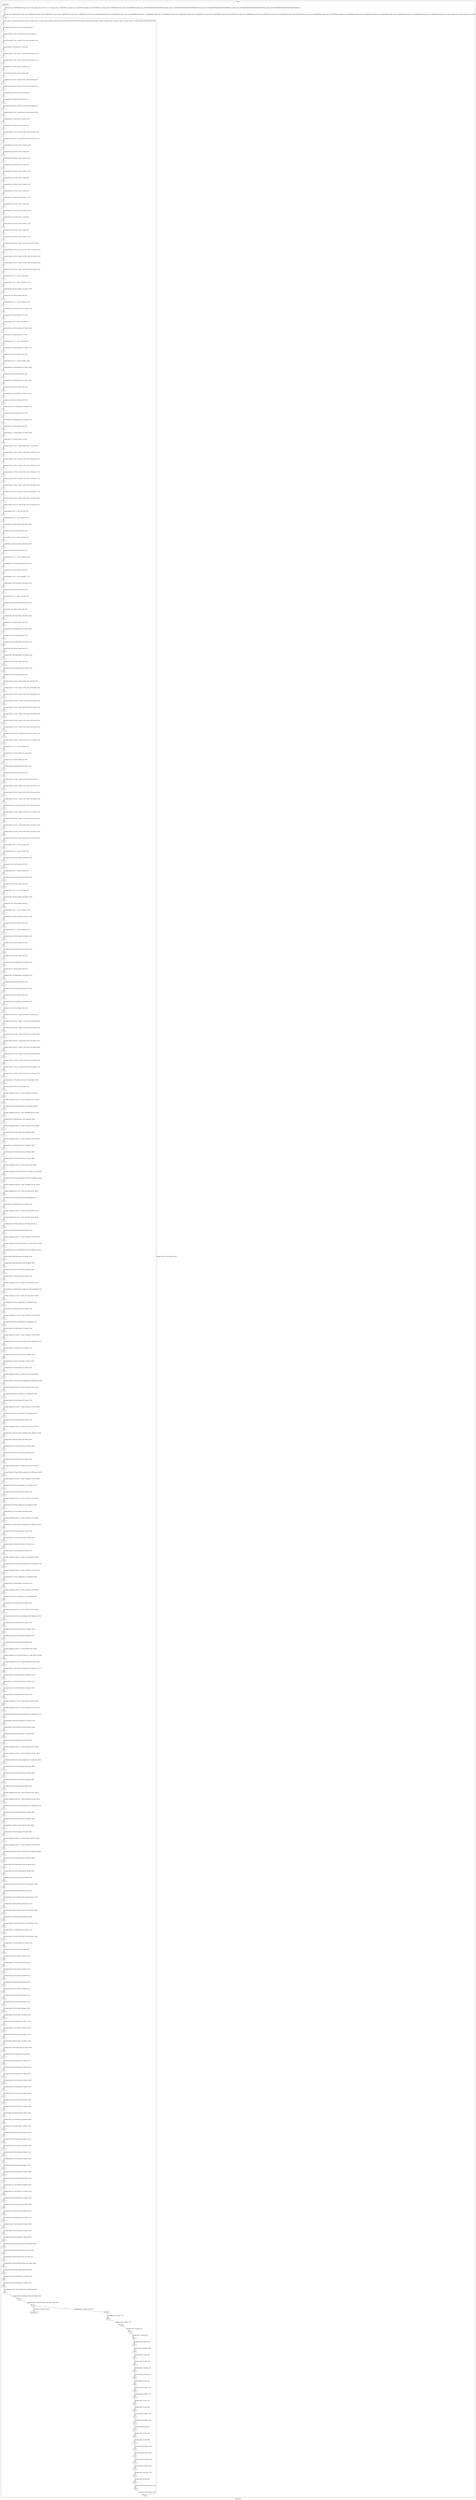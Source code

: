 digraph G {
label="Btor2XCFA";
subgraph cluster_0 {
label="main";
main_init[];
l1[];
l3[];
l4[];
l5[];
l6[];
l7[];
l8[];
l9[];
l10[];
l11[];
l12[];
l13[];
l14[];
l15[];
l16[];
l17[];
l18[];
l19[];
l20[];
l21[];
l22[];
l23[];
l24[];
l25[];
l26[];
l27[];
l28[];
l29[];
l30[];
l31[];
l32[];
l33[];
l34[];
l35[];
l36[];
l37[];
l38[];
l39[];
l40[];
l41[];
l42[];
l43[];
l44[];
l45[];
l46[];
l47[];
l48[];
l49[];
l50[];
l51[];
l52[];
l53[];
l54[];
l55[];
l56[];
l57[];
l58[];
l59[];
l60[];
l61[];
l62[];
l63[];
l64[];
l65[];
l66[];
l67[];
l68[];
l69[];
l70[];
l71[];
l72[];
l73[];
l74[];
l75[];
l76[];
l77[];
l78[];
l79[];
l80[];
l81[];
l82[];
l83[];
l84[];
l85[];
l86[];
l87[];
l88[];
l89[];
l90[];
l91[];
l92[];
l93[];
l94[];
l95[];
l96[];
l97[];
l98[];
l99[];
l100[];
l101[];
l102[];
l103[];
l104[];
l105[];
l106[];
l107[];
l108[];
l109[];
l110[];
l111[];
l112[];
l113[];
l114[];
l115[];
l116[];
l117[];
l118[];
l119[];
l120[];
l121[];
l122[];
l123[];
l124[];
l125[];
l126[];
l127[];
l128[];
l129[];
l130[];
l131[];
l132[];
l133[];
l134[];
l135[];
l136[];
l137[];
l138[];
l139[];
l140[];
l141[];
l142[];
l143[];
l144[];
l145[];
l146[];
l147[];
l148[];
l149[];
l150[];
l151[];
l152[];
l153[];
l154[];
l155[];
l156[];
l157[];
l158[];
l159[];
l160[];
l161[];
l162[];
l163[];
l164[];
l165[];
l166[];
l167[];
l168[];
l169[];
l170[];
l171[];
l172[];
l173[];
l174[];
l175[];
l176[];
l177[];
l178[];
l179[];
l180[];
l181[];
l182[];
l183[];
l184[];
l185[];
l186[];
l187[];
l188[];
l189[];
l190[];
l191[];
l192[];
l193[];
l194[];
l195[];
l196[];
l197[];
l198[];
l199[];
l200[];
l201[];
l202[];
l203[];
l204[];
l205[];
l206[];
l207[];
l208[];
l209[];
l210[];
l211[];
l212[];
l213[];
l214[];
l215[];
l216[];
l217[];
l218[];
l219[];
l220[];
l221[];
l222[];
l223[];
l224[];
l225[];
l226[];
l227[];
l228[];
l229[];
l230[];
l231[];
l232[];
l233[];
l234[];
l235[];
l236[];
l237[];
l238[];
l239[];
l240[];
l241[];
l242[];
l243[];
l244[];
l245[];
l246[];
l247[];
l248[];
l249[];
l250[];
l251[];
l252[];
l253[];
l254[];
l255[];
l256[];
l257[];
l258[];
l259[];
l260[];
l261[];
l262[];
l263[];
l264[];
l265[];
l266[];
l267[];
l268[];
l269[];
l270[];
l271[];
l272[];
l273[];
l274[];
l275[];
l276[];
l277[];
l278[];
l279[];
l280[];
l281[];
l282[];
l283[];
l284[];
l285[];
l286[];
l287[];
l288[];
l289[];
l290[];
l291[];
l292[];
l293[];
l294[];
l295[];
l296[];
l297[];
l298[];
l299[];
l300[];
l301[];
l302[];
l303[];
l304[];
l305[];
l306[];
l307[];
l308[];
l309[];
l310[];
l311[];
l312[];
l313[];
l314[];
l315[];
l316[];
l317[];
l318[];
l319[];
l320[];
l321[];
l322[];
l323[];
l324[];
l325[];
l326[];
l327[];
l328[];
l329[];
l330[];
l331[];
l332[];
l333[];
l334[];
l335[];
l336[];
l337[];
l338[];
l339[];
l340[];
l341[];
l342[];
l343[];
l344[];
l345[];
l346[];
l347[];
l348[];
l349[];
l350[];
l351[];
l352[];
l353[];
main_error[];
l354[];
l355[];
l356[];
l357[];
l358[];
l359[];
l360[];
l361[];
l362[];
l363[];
l364[];
l365[];
l366[];
l367[];
l368[];
l369[];
l370[];
l371[];
l372[];
l373[];
l374[];
l375[];
l376[];
l377[];
l378[];
l379[];
l380[];
l381[];
l382[];
main_init -> l1 [label="[(assign const_5 #b00000000),(assign const_58 #b0),(assign const_69 #b11111111),(assign const_73 #b00000001),(assign const_81 #b00000010),(assign const_89 #b00000011),(assign const_97 #b00000100),(assign const_139 #b00000000),(assign const_146 #b000000000000000000000000),(assign const_222 #b00000000000000000000000000000001),(assign const_293 #b00000000000000000000000000000011),(assign const_305 #b00000000000000000000000000000000),(assign const_369 #b00000000000000000000000000000010)] "];
l3 -> l4 [label="[(havoc input_67),(havoc input_68),(havoc input_74),(havoc input_75),(havoc input_82),(havoc input_83),(havoc input_90),(havoc input_91),(havoc input_98),(havoc input_99),(havoc input_134),(havoc input_135),(havoc input_136),(havoc input_137),(havoc input_138),(havoc input_276)] "];
l4 -> l5 [label="[(assign binary_65 (bvand state_61 (bvnot state_63)))] "];
l5 -> l6 [label="[(assign ternary_70 (ite (= input_68 #b1) const_69 state_6))] "];
l6 -> l7 [label="[(assign ternary_71 (ite (= input_67 #b1) state_46 ternary_70))] "];
l7 -> l8 [label="[(assign binary_76 (bvxor const_73 state_8))] "];
l8 -> l9 [label="[(assign ternary_77 (ite (= input_75 #b1) const_69 binary_76))] "];
l9 -> l10 [label="[(assign ternary_78 (ite (= input_74 #b1) state_46 ternary_77))] "];
l10 -> l11 [label="[(assign binary_79 (bvxor const_73 ternary_78))] "];
l11 -> l12 [label="[(assign binary_84 (bvxor const_81 state_10))] "];
l12 -> l13 [label="[(assign ternary_85 (ite (= input_83 #b1) const_69 binary_84))] "];
l13 -> l14 [label="[(assign ternary_86 (ite (= input_82 #b1) state_46 ternary_85))] "];
l14 -> l15 [label="[(assign binary_87 (bvxor const_81 ternary_86))] "];
l15 -> l16 [label="[(assign binary_92 (bvxor const_89 state_12))] "];
l16 -> l17 [label="[(assign ternary_93 (ite (= input_91 #b1) const_69 binary_92))] "];
l17 -> l18 [label="[(assign ternary_94 (ite (= input_90 #b1) state_46 ternary_93))] "];
l18 -> l19 [label="[(assign binary_95 (bvxor const_89 ternary_94))] "];
l19 -> l20 [label="[(assign binary_100 (bvxor const_97 state_14))] "];
l20 -> l21 [label="[(assign ternary_101 (ite (= input_99 #b1) const_69 binary_100))] "];
l21 -> l22 [label="[(assign ternary_102 (ite (= input_98 #b1) state_46 ternary_101))] "];
l22 -> l23 [label="[(assign binary_103 (bvxor const_97 ternary_102))] "];
l23 -> l24 [label="[(assign binary_105 (bvxor const_73 state_16))] "];
l24 -> l25 [label="[(assign binary_106 (bvxor const_73 binary_105))] "];
l25 -> l26 [label="[(assign binary_110 (bvxor const_73 state_22))] "];
l26 -> l27 [label="[(assign binary_111 (bvxor const_73 binary_110))] "];
l27 -> l28 [label="[(assign binary_113 (bvxor const_73 state_24))] "];
l28 -> l29 [label="[(assign binary_114 (bvxor const_73 binary_113))] "];
l29 -> l30 [label="[(assign binary_117 (bvxor const_73 state_28))] "];
l30 -> l31 [label="[(assign binary_118 (bvxor const_73 binary_117))] "];
l31 -> l32 [label="[(assign binary_120 (bvxor const_73 state_30))] "];
l32 -> l33 [label="[(assign binary_121 (bvxor const_73 binary_120))] "];
l33 -> l34 [label="[(assign binary_125 (bvxor const_73 state_36))] "];
l34 -> l35 [label="[(assign binary_126 (bvxor const_73 binary_125))] "];
l35 -> l36 [label="[(assign binary_128 (bvxor const_73 state_38))] "];
l36 -> l37 [label="[(assign binary_129 (bvxor const_73 binary_128))] "];
l37 -> l38 [label="[(assign ternary_140 (ite (= input_138 #b1) const_139 state_46))] "];
l38 -> l39 [label="[(assign ternary_141 (ite (= input_137 #b1) const_73 ternary_140))] "];
l39 -> l40 [label="[(assign ternary_142 (ite (= input_136 #b1) const_81 ternary_141))] "];
l40 -> l41 [label="[(assign ternary_143 (ite (= input_135 #b1) const_89 ternary_142))] "];
l41 -> l42 [label="[(assign ternary_144 (ite (= input_134 #b1) const_97 ternary_143))] "];
l42 -> l43 [label="[(assign binary_147 (++ const_146 state_48))] "];
l43 -> l44 [label="[(assign binary_148 (++ const_146 binary_113))] "];
l44 -> l45 [label="[(assign binary_149 (bvsub binary_147 binary_148))] "];
l45 -> l46 [label="[(assign slice_150 (extract binary_149 0 8))] "];
l46 -> l47 [label="[(assign binary_151 (++ const_146 binary_110))] "];
l47 -> l48 [label="[(assign binary_152 (bvsub binary_147 binary_151))] "];
l48 -> l49 [label="[(assign slice_153 (extract binary_152 0 8))] "];
l49 -> l50 [label="[(assign binary_154 (++ const_146 state_20))] "];
l50 -> l51 [label="[(assign binary_155 (bvsub binary_147 binary_154))] "];
l51 -> l52 [label="[(assign slice_156 (extract binary_155 0 8))] "];
l52 -> l53 [label="[(assign binary_157 (++ const_146 state_18))] "];
l53 -> l54 [label="[(assign binary_158 (bvsub binary_147 binary_157))] "];
l54 -> l55 [label="[(assign slice_159 (extract binary_158 0 8))] "];
l55 -> l56 [label="[(assign binary_160 (++ const_146 binary_105))] "];
l56 -> l57 [label="[(assign binary_161 (bvsub binary_147 binary_160))] "];
l57 -> l58 [label="[(assign slice_162 (extract binary_161 0 8))] "];
l58 -> l59 [label="[(assign binary_163 (bvadd binary_147 binary_148))] "];
l59 -> l60 [label="[(assign slice_164 (extract binary_163 0 8))] "];
l60 -> l61 [label="[(assign binary_165 (bvadd binary_147 binary_151))] "];
l61 -> l62 [label="[(assign slice_166 (extract binary_165 0 8))] "];
l62 -> l63 [label="[(assign binary_167 (bvadd binary_147 binary_154))] "];
l63 -> l64 [label="[(assign slice_168 (extract binary_167 0 8))] "];
l64 -> l65 [label="[(assign binary_169 (bvadd binary_147 binary_157))] "];
l65 -> l66 [label="[(assign slice_170 (extract binary_169 0 8))] "];
l66 -> l67 [label="[(assign binary_171 (bvadd binary_147 binary_160))] "];
l67 -> l68 [label="[(assign slice_172 (extract binary_171 0 8))] "];
l68 -> l69 [label="[(assign ternary_173 (ite (= input_68 #b1) slice_172 state_48))] "];
l69 -> l70 [label="[(assign ternary_174 (ite (= input_75 #b1) slice_170 ternary_173))] "];
l70 -> l71 [label="[(assign ternary_175 (ite (= input_83 #b1) slice_168 ternary_174))] "];
l71 -> l72 [label="[(assign ternary_176 (ite (= input_91 #b1) slice_166 ternary_175))] "];
l72 -> l73 [label="[(assign ternary_177 (ite (= input_99 #b1) slice_164 ternary_176))] "];
l73 -> l74 [label="[(assign ternary_178 (ite (= input_67 #b1) slice_162 ternary_177))] "];
l74 -> l75 [label="[(assign ternary_179 (ite (= input_74 #b1) slice_159 ternary_178))] "];
l75 -> l76 [label="[(assign ternary_180 (ite (= input_82 #b1) slice_156 ternary_179))] "];
l76 -> l77 [label="[(assign ternary_181 (ite (= input_90 #b1) slice_153 ternary_180))] "];
l77 -> l78 [label="[(assign ternary_182 (ite (= input_98 #b1) slice_150 ternary_181))] "];
l78 -> l79 [label="[(assign binary_184 (++ const_146 state_50))] "];
l79 -> l80 [label="[(assign binary_185 (++ const_146 state_34))] "];
l80 -> l81 [label="[(assign binary_186 (bvsub binary_184 binary_185))] "];
l81 -> l82 [label="[(assign slice_187 (extract binary_186 0 8))] "];
l82 -> l83 [label="[(assign binary_188 (++ const_146 state_32))] "];
l83 -> l84 [label="[(assign binary_189 (bvsub binary_184 binary_188))] "];
l84 -> l85 [label="[(assign slice_190 (extract binary_189 0 8))] "];
l85 -> l86 [label="[(assign binary_191 (++ const_146 binary_120))] "];
l86 -> l87 [label="[(assign binary_192 (bvsub binary_184 binary_191))] "];
l87 -> l88 [label="[(assign slice_193 (extract binary_192 0 8))] "];
l88 -> l89 [label="[(assign binary_194 (++ const_146 binary_117))] "];
l89 -> l90 [label="[(assign binary_195 (bvsub binary_184 binary_194))] "];
l90 -> l91 [label="[(assign slice_196 (extract binary_195 0 8))] "];
l91 -> l92 [label="[(assign binary_197 (++ const_146 state_26))] "];
l92 -> l93 [label="[(assign binary_198 (bvsub binary_184 binary_197))] "];
l93 -> l94 [label="[(assign slice_199 (extract binary_198 0 8))] "];
l94 -> l95 [label="[(assign binary_200 (bvadd binary_184 binary_185))] "];
l95 -> l96 [label="[(assign slice_201 (extract binary_200 0 8))] "];
l96 -> l97 [label="[(assign binary_202 (bvadd binary_184 binary_188))] "];
l97 -> l98 [label="[(assign slice_203 (extract binary_202 0 8))] "];
l98 -> l99 [label="[(assign binary_204 (bvadd binary_184 binary_191))] "];
l99 -> l100 [label="[(assign slice_205 (extract binary_204 0 8))] "];
l100 -> l101 [label="[(assign binary_206 (bvadd binary_184 binary_194))] "];
l101 -> l102 [label="[(assign slice_207 (extract binary_206 0 8))] "];
l102 -> l103 [label="[(assign binary_208 (bvadd binary_184 binary_197))] "];
l103 -> l104 [label="[(assign slice_209 (extract binary_208 0 8))] "];
l104 -> l105 [label="[(assign ternary_210 (ite (= input_68 #b1) slice_209 state_50))] "];
l105 -> l106 [label="[(assign ternary_211 (ite (= input_75 #b1) slice_207 ternary_210))] "];
l106 -> l107 [label="[(assign ternary_212 (ite (= input_83 #b1) slice_205 ternary_211))] "];
l107 -> l108 [label="[(assign ternary_213 (ite (= input_91 #b1) slice_203 ternary_212))] "];
l108 -> l109 [label="[(assign ternary_214 (ite (= input_99 #b1) slice_201 ternary_213))] "];
l109 -> l110 [label="[(assign ternary_215 (ite (= input_67 #b1) slice_199 ternary_214))] "];
l110 -> l111 [label="[(assign ternary_216 (ite (= input_74 #b1) slice_196 ternary_215))] "];
l111 -> l112 [label="[(assign ternary_217 (ite (= input_82 #b1) slice_193 ternary_216))] "];
l112 -> l113 [label="[(assign ternary_218 (ite (= input_90 #b1) slice_190 ternary_217))] "];
l113 -> l114 [label="[(assign ternary_219 (ite (= input_98 #b1) slice_187 ternary_218))] "];
l114 -> l115 [label="[(assign binary_221 (++ const_146 state_52))] "];
l115 -> l116 [label="[(assign binary_223 (bvsub binary_221 const_222))] "];
l116 -> l117 [label="[(assign slice_224 (extract binary_223 0 8))] "];
l117 -> l118 [label="[(assign binary_225 (bvadd const_222 binary_221))] "];
l118 -> l119 [label="[(assign slice_226 (extract binary_225 0 8))] "];
l119 -> l120 [label="[(assign ternary_227 (ite (= input_68 #b1) slice_226 state_52))] "];
l120 -> l121 [label="[(assign ternary_228 (ite (= input_75 #b1) slice_226 ternary_227))] "];
l121 -> l122 [label="[(assign ternary_229 (ite (= input_83 #b1) slice_226 ternary_228))] "];
l122 -> l123 [label="[(assign ternary_230 (ite (= input_91 #b1) slice_226 ternary_229))] "];
l123 -> l124 [label="[(assign ternary_231 (ite (= input_99 #b1) slice_226 ternary_230))] "];
l124 -> l125 [label="[(assign ternary_232 (ite (= input_67 #b1) slice_224 ternary_231))] "];
l125 -> l126 [label="[(assign ternary_233 (ite (= input_74 #b1) slice_224 ternary_232))] "];
l126 -> l127 [label="[(assign ternary_234 (ite (= input_82 #b1) slice_224 ternary_233))] "];
l127 -> l128 [label="[(assign ternary_235 (ite (= input_90 #b1) slice_224 ternary_234))] "];
l128 -> l129 [label="[(assign ternary_236 (ite (= input_98 #b1) slice_224 ternary_235))] "];
l129 -> l130 [label="[(assign binary_238 (++ const_146 state_54))] "];
l130 -> l131 [label="[(assign binary_239 (++ const_146 state_44))] "];
l131 -> l132 [label="[(assign binary_240 (bvsub binary_238 binary_239))] "];
l132 -> l133 [label="[(assign slice_241 (extract binary_240 0 8))] "];
l133 -> l134 [label="[(assign binary_242 (++ const_146 state_42))] "];
l134 -> l135 [label="[(assign binary_243 (bvsub binary_238 binary_242))] "];
l135 -> l136 [label="[(assign slice_244 (extract binary_243 0 8))] "];
l136 -> l137 [label="[(assign binary_245 (++ const_146 state_40))] "];
l137 -> l138 [label="[(assign binary_246 (bvsub binary_238 binary_245))] "];
l138 -> l139 [label="[(assign slice_247 (extract binary_246 0 8))] "];
l139 -> l140 [label="[(assign binary_248 (++ const_146 binary_128))] "];
l140 -> l141 [label="[(assign binary_249 (bvsub binary_238 binary_248))] "];
l141 -> l142 [label="[(assign slice_250 (extract binary_249 0 8))] "];
l142 -> l143 [label="[(assign binary_251 (++ const_146 binary_125))] "];
l143 -> l144 [label="[(assign binary_252 (bvsub binary_238 binary_251))] "];
l144 -> l145 [label="[(assign slice_253 (extract binary_252 0 8))] "];
l145 -> l146 [label="[(assign binary_254 (bvadd binary_238 binary_239))] "];
l146 -> l147 [label="[(assign slice_255 (extract binary_254 0 8))] "];
l147 -> l148 [label="[(assign binary_256 (bvadd binary_238 binary_242))] "];
l148 -> l149 [label="[(assign slice_257 (extract binary_256 0 8))] "];
l149 -> l150 [label="[(assign binary_258 (bvadd binary_238 binary_245))] "];
l150 -> l151 [label="[(assign slice_259 (extract binary_258 0 8))] "];
l151 -> l152 [label="[(assign binary_260 (bvadd binary_238 binary_248))] "];
l152 -> l153 [label="[(assign slice_261 (extract binary_260 0 8))] "];
l153 -> l154 [label="[(assign binary_262 (bvadd binary_238 binary_251))] "];
l154 -> l155 [label="[(assign slice_263 (extract binary_262 0 8))] "];
l155 -> l156 [label="[(assign ternary_264 (ite (= input_68 #b1) slice_263 state_54))] "];
l156 -> l157 [label="[(assign ternary_265 (ite (= input_75 #b1) slice_261 ternary_264))] "];
l157 -> l158 [label="[(assign ternary_266 (ite (= input_83 #b1) slice_259 ternary_265))] "];
l158 -> l159 [label="[(assign ternary_267 (ite (= input_91 #b1) slice_257 ternary_266))] "];
l159 -> l160 [label="[(assign ternary_268 (ite (= input_99 #b1) slice_255 ternary_267))] "];
l160 -> l161 [label="[(assign ternary_269 (ite (= input_67 #b1) slice_253 ternary_268))] "];
l161 -> l162 [label="[(assign ternary_270 (ite (= input_74 #b1) slice_250 ternary_269))] "];
l162 -> l163 [label="[(assign ternary_271 (ite (= input_82 #b1) slice_247 ternary_270))] "];
l163 -> l164 [label="[(assign ternary_272 (ite (= input_90 #b1) slice_244 ternary_271))] "];
l164 -> l165 [label="[(assign ternary_273 (ite (= input_98 #b1) slice_241 ternary_272))] "];
l165 -> l166 [label="[(assign binary_277 (bvand (bvnot state_59) (bvnot input_276)))] "];
l166 -> l167 [label="[(assign binary_279 (bvor state_61 input_276))] "];
l167 -> l168 [label="[(assign comparison_281 (ite (= const_139 state_6) #b1 #b0))] "];
l168 -> l169 [label="[(assign comparison_282 (ite (= const_139 binary_76) #b1 #b0))] "];
l169 -> l170 [label="[(assign binary_283 (bvand comparison_281 comparison_282))] "];
l170 -> l171 [label="[(assign comparison_284 (ite (= const_139 binary_84) #b1 #b0))] "];
l171 -> l172 [label="[(assign binary_285 (bvand binary_283 comparison_284))] "];
l172 -> l173 [label="[(assign comparison_286 (ite (= const_139 binary_92) #b1 #b0))] "];
l173 -> l174 [label="[(assign binary_287 (bvand binary_285 comparison_286))] "];
l174 -> l175 [label="[(assign comparison_288 (ite (= const_139 binary_100) #b1 #b0))] "];
l175 -> l176 [label="[(assign binary_289 (bvand binary_287 comparison_288))] "];
l176 -> l177 [label="[(assign binary_290 (bvand (bvnot state_59) binary_289))] "];
l177 -> l178 [label="[(assign binary_291 (bvor (bvnot input_276) binary_290))] "];
l178 -> l179 [label="[(assign comparison_292 (ite (= state_6 state_46) #b1 #b0))] "];
l179 -> l180 [label="[(assign comparison_294 (ite (bvule const_293 binary_221) #b1 #b0))] "];
l180 -> l181 [label="[(assign binary_295 (bvand comparison_292 (bvnot comparison_294)))] "];
l181 -> l182 [label="[(assign comparison_296 (ite (= const_139 binary_105) #b1 #b0))] "];
l182 -> l183 [label="[(assign comparison_297 (ite (= const_139 state_50) #b1 #b0))] "];
l183 -> l184 [label="[(assign binary_298 (bvor comparison_296 comparison_297))] "];
l184 -> l185 [label="[(assign binary_299 (bvand binary_295 binary_298))] "];
l185 -> l186 [label="[(assign comparison_300 (ite (= const_139 state_26) #b1 #b0))] "];
l186 -> l187 [label="[(assign comparison_301 (ite (= const_139 state_48) #b1 #b0))] "];
l187 -> l188 [label="[(assign binary_302 (bvor comparison_300 comparison_301))] "];
l188 -> l189 [label="[(assign binary_303 (bvand binary_299 binary_302))] "];
l189 -> l190 [label="[(assign comparison_304 (ite (= const_139 binary_125) #b1 #b0))] "];
l190 -> l191 [label="[(assign comparison_306 (ite (bvule binary_221 const_305) #b1 #b0))] "];
l191 -> l192 [label="[(assign binary_307 (bvor comparison_304 (bvnot comparison_306)))] "];
l192 -> l193 [label="[(assign binary_308 (bvand binary_303 binary_307))] "];
l193 -> l194 [label="[(assign binary_309 (bvand (bvnot state_59) binary_308))] "];
l194 -> l195 [label="[(assign binary_310 (bvor (bvnot input_68) binary_309))] "];
l195 -> l196 [label="[(assign binary_311 (bvand binary_291 binary_310))] "];
l196 -> l197 [label="[(assign comparison_312 (ite (= binary_76 state_46) #b1 #b0))] "];
l197 -> l198 [label="[(assign binary_313 (bvand (bvnot comparison_294) comparison_312))] "];
l198 -> l199 [label="[(assign comparison_314 (ite (= const_139 state_18) #b1 #b0))] "];
l199 -> l200 [label="[(assign binary_315 (bvor comparison_297 comparison_314))] "];
l200 -> l201 [label="[(assign binary_316 (bvand binary_313 binary_315))] "];
l201 -> l202 [label="[(assign comparison_317 (ite (= const_139 binary_117) #b1 #b0))] "];
l202 -> l203 [label="[(assign binary_318 (bvor comparison_301 comparison_317))] "];
l203 -> l204 [label="[(assign binary_319 (bvand binary_316 binary_318))] "];
l204 -> l205 [label="[(assign comparison_320 (ite (= const_139 binary_128) #b1 #b0))] "];
l205 -> l206 [label="[(assign binary_321 (bvor (bvnot comparison_306) comparison_320))] "];
l206 -> l207 [label="[(assign binary_322 (bvand binary_319 binary_321))] "];
l207 -> l208 [label="[(assign binary_323 (bvand (bvnot state_59) binary_322))] "];
l208 -> l209 [label="[(assign binary_324 (bvor (bvnot input_75) binary_323))] "];
l209 -> l210 [label="[(assign binary_325 (bvand binary_311 binary_324))] "];
l210 -> l211 [label="[(assign comparison_326 (ite (= binary_84 state_46) #b1 #b0))] "];
l211 -> l212 [label="[(assign binary_327 (bvand (bvnot comparison_294) comparison_326))] "];
l212 -> l213 [label="[(assign comparison_328 (ite (= const_139 state_20) #b1 #b0))] "];
l213 -> l214 [label="[(assign binary_329 (bvor comparison_297 comparison_328))] "];
l214 -> l215 [label="[(assign binary_330 (bvand binary_327 binary_329))] "];
l215 -> l216 [label="[(assign comparison_331 (ite (= const_139 binary_120) #b1 #b0))] "];
l216 -> l217 [label="[(assign binary_332 (bvor comparison_301 comparison_331))] "];
l217 -> l218 [label="[(assign binary_333 (bvand binary_330 binary_332))] "];
l218 -> l219 [label="[(assign comparison_334 (ite (= const_139 state_40) #b1 #b0))] "];
l219 -> l220 [label="[(assign binary_335 (bvor (bvnot comparison_306) comparison_334))] "];
l220 -> l221 [label="[(assign binary_336 (bvand binary_333 binary_335))] "];
l221 -> l222 [label="[(assign binary_337 (bvand (bvnot state_59) binary_336))] "];
l222 -> l223 [label="[(assign binary_338 (bvor (bvnot input_83) binary_337))] "];
l223 -> l224 [label="[(assign binary_339 (bvand binary_325 binary_338))] "];
l224 -> l225 [label="[(assign comparison_340 (ite (= binary_92 state_46) #b1 #b0))] "];
l225 -> l226 [label="[(assign binary_341 (bvand (bvnot comparison_294) comparison_340))] "];
l226 -> l227 [label="[(assign comparison_342 (ite (= const_139 binary_110) #b1 #b0))] "];
l227 -> l228 [label="[(assign binary_343 (bvor comparison_297 comparison_342))] "];
l228 -> l229 [label="[(assign binary_344 (bvand binary_341 binary_343))] "];
l229 -> l230 [label="[(assign comparison_345 (ite (= const_139 state_32) #b1 #b0))] "];
l230 -> l231 [label="[(assign binary_346 (bvor comparison_301 comparison_345))] "];
l231 -> l232 [label="[(assign binary_347 (bvand binary_344 binary_346))] "];
l232 -> l233 [label="[(assign comparison_348 (ite (= const_139 state_42) #b1 #b0))] "];
l233 -> l234 [label="[(assign binary_349 (bvor (bvnot comparison_306) comparison_348))] "];
l234 -> l235 [label="[(assign binary_350 (bvand binary_347 binary_349))] "];
l235 -> l236 [label="[(assign binary_351 (bvand (bvnot state_59) binary_350))] "];
l236 -> l237 [label="[(assign binary_352 (bvor (bvnot input_91) binary_351))] "];
l237 -> l238 [label="[(assign binary_353 (bvand binary_339 binary_352))] "];
l238 -> l239 [label="[(assign comparison_354 (ite (= binary_100 state_46) #b1 #b0))] "];
l239 -> l240 [label="[(assign binary_355 (bvand (bvnot comparison_294) comparison_354))] "];
l240 -> l241 [label="[(assign comparison_356 (ite (= const_139 binary_113) #b1 #b0))] "];
l241 -> l242 [label="[(assign binary_357 (bvor comparison_297 comparison_356))] "];
l242 -> l243 [label="[(assign binary_358 (bvand binary_355 binary_357))] "];
l243 -> l244 [label="[(assign comparison_359 (ite (= const_139 state_34) #b1 #b0))] "];
l244 -> l245 [label="[(assign binary_360 (bvor comparison_301 comparison_359))] "];
l245 -> l246 [label="[(assign binary_361 (bvand binary_358 binary_360))] "];
l246 -> l247 [label="[(assign comparison_362 (ite (= const_139 state_44) #b1 #b0))] "];
l247 -> l248 [label="[(assign binary_363 (bvor (bvnot comparison_306) comparison_362))] "];
l248 -> l249 [label="[(assign binary_364 (bvand binary_361 binary_363))] "];
l249 -> l250 [label="[(assign binary_365 (bvand (bvnot state_59) binary_364))] "];
l250 -> l251 [label="[(assign binary_366 (bvor (bvnot input_99) binary_365))] "];
l251 -> l252 [label="[(assign binary_367 (bvand binary_353 binary_366))] "];
l252 -> l253 [label="[(assign comparison_368 (ite (= const_69 state_6) #b1 #b0))] "];
l253 -> l254 [label="[(assign comparison_370 (ite (bvule binary_221 const_369) #b1 #b0))] "];
l254 -> l255 [label="[(assign comparison_371 (ite (= const_305 binary_252) #b1 #b0))] "];
l255 -> l256 [label="[(assign binary_372 (bvor (bvnot comparison_370) comparison_371))] "];
l256 -> l257 [label="[(assign binary_373 (bvand comparison_368 binary_372))] "];
l257 -> l258 [label="[(assign binary_374 (bvand (bvnot state_59) binary_373))] "];
l258 -> l259 [label="[(assign binary_375 (bvor (bvnot input_67) binary_374))] "];
l259 -> l260 [label="[(assign binary_376 (bvand binary_367 binary_375))] "];
l260 -> l261 [label="[(assign comparison_377 (ite (= const_69 binary_76) #b1 #b0))] "];
l261 -> l262 [label="[(assign comparison_378 (ite (= const_305 binary_249) #b1 #b0))] "];
l262 -> l263 [label="[(assign binary_379 (bvor (bvnot comparison_370) comparison_378))] "];
l263 -> l264 [label="[(assign binary_380 (bvand comparison_377 binary_379))] "];
l264 -> l265 [label="[(assign binary_381 (bvand (bvnot state_59) binary_380))] "];
l265 -> l266 [label="[(assign binary_382 (bvor (bvnot input_74) binary_381))] "];
l266 -> l267 [label="[(assign binary_383 (bvand binary_376 binary_382))] "];
l267 -> l268 [label="[(assign comparison_384 (ite (= const_69 binary_84) #b1 #b0))] "];
l268 -> l269 [label="[(assign comparison_385 (ite (= const_305 binary_246) #b1 #b0))] "];
l269 -> l270 [label="[(assign binary_386 (bvor (bvnot comparison_370) comparison_385))] "];
l270 -> l271 [label="[(assign binary_387 (bvand comparison_384 binary_386))] "];
l271 -> l272 [label="[(assign binary_388 (bvand (bvnot state_59) binary_387))] "];
l272 -> l273 [label="[(assign binary_389 (bvor (bvnot input_82) binary_388))] "];
l273 -> l274 [label="[(assign binary_390 (bvand binary_383 binary_389))] "];
l274 -> l275 [label="[(assign comparison_391 (ite (= const_69 binary_92) #b1 #b0))] "];
l275 -> l276 [label="[(assign comparison_392 (ite (= const_305 binary_243) #b1 #b0))] "];
l276 -> l277 [label="[(assign binary_393 (bvor (bvnot comparison_370) comparison_392))] "];
l277 -> l278 [label="[(assign binary_394 (bvand comparison_391 binary_393))] "];
l278 -> l279 [label="[(assign binary_395 (bvand (bvnot state_59) binary_394))] "];
l279 -> l280 [label="[(assign binary_396 (bvor (bvnot input_90) binary_395))] "];
l280 -> l281 [label="[(assign binary_397 (bvand binary_390 binary_396))] "];
l281 -> l282 [label="[(assign comparison_398 (ite (= const_69 binary_100) #b1 #b0))] "];
l282 -> l283 [label="[(assign comparison_399 (ite (= const_305 binary_240) #b1 #b0))] "];
l283 -> l284 [label="[(assign binary_400 (bvor (bvnot comparison_370) comparison_399))] "];
l284 -> l285 [label="[(assign binary_401 (bvand comparison_398 binary_400))] "];
l285 -> l286 [label="[(assign binary_402 (bvand (bvnot state_59) binary_401))] "];
l286 -> l287 [label="[(assign binary_403 (bvor (bvnot input_98) binary_402))] "];
l287 -> l288 [label="[(assign binary_404 (bvand binary_397 binary_403))] "];
l288 -> l289 [label="[(assign binary_405 (bvor (bvnot state_59) (bvnot input_138)))] "];
l289 -> l290 [label="[(assign binary_406 (bvand binary_404 binary_405))] "];
l290 -> l291 [label="[(assign binary_407 (bvor (bvnot state_59) (bvnot input_137)))] "];
l291 -> l292 [label="[(assign binary_408 (bvand binary_406 binary_407))] "];
l292 -> l293 [label="[(assign binary_409 (bvor (bvnot state_59) (bvnot input_136)))] "];
l293 -> l294 [label="[(assign binary_410 (bvand binary_408 binary_409))] "];
l294 -> l295 [label="[(assign binary_411 (bvor (bvnot state_59) (bvnot input_135)))] "];
l295 -> l296 [label="[(assign binary_412 (bvand binary_410 binary_411))] "];
l296 -> l297 [label="[(assign binary_413 (bvor (bvnot state_59) (bvnot input_134)))] "];
l297 -> l298 [label="[(assign binary_414 (bvand binary_412 binary_413))] "];
l298 -> l299 [label="[(assign binary_415 (bvor input_276 input_68))] "];
l299 -> l300 [label="[(assign binary_416 (bvor input_75 binary_415))] "];
l300 -> l301 [label="[(assign binary_417 (bvor input_83 binary_416))] "];
l301 -> l302 [label="[(assign binary_418 (bvor input_91 binary_417))] "];
l302 -> l303 [label="[(assign binary_419 (bvor input_99 binary_418))] "];
l303 -> l304 [label="[(assign binary_420 (bvor input_67 binary_419))] "];
l304 -> l305 [label="[(assign binary_421 (bvor input_74 binary_420))] "];
l305 -> l306 [label="[(assign binary_422 (bvor input_82 binary_421))] "];
l306 -> l307 [label="[(assign binary_423 (bvor input_90 binary_422))] "];
l307 -> l308 [label="[(assign binary_424 (bvor input_98 binary_423))] "];
l308 -> l309 [label="[(assign binary_425 (bvor input_138 binary_424))] "];
l309 -> l310 [label="[(assign binary_426 (bvor input_137 binary_425))] "];
l310 -> l311 [label="[(assign binary_427 (bvor input_136 binary_426))] "];
l311 -> l312 [label="[(assign binary_428 (bvor input_135 binary_427))] "];
l312 -> l313 [label="[(assign binary_429 (bvor input_134 binary_428))] "];
l313 -> l314 [label="[(assign binary_430 (bvand binary_414 binary_429))] "];
l314 -> l315 [label="[(assign binary_431 (bvand input_276 input_68))] "];
l315 -> l316 [label="[(assign binary_432 (bvand input_75 binary_415))] "];
l316 -> l317 [label="[(assign binary_433 (bvor binary_431 binary_432))] "];
l317 -> l318 [label="[(assign binary_434 (bvand input_83 binary_416))] "];
l318 -> l319 [label="[(assign binary_435 (bvor binary_433 binary_434))] "];
l319 -> l320 [label="[(assign binary_436 (bvand input_91 binary_417))] "];
l320 -> l321 [label="[(assign binary_437 (bvor binary_435 binary_436))] "];
l321 -> l322 [label="[(assign binary_438 (bvand input_99 binary_418))] "];
l322 -> l323 [label="[(assign binary_439 (bvor binary_437 binary_438))] "];
l323 -> l324 [label="[(assign binary_440 (bvand input_67 binary_419))] "];
l324 -> l325 [label="[(assign binary_441 (bvor binary_439 binary_440))] "];
l325 -> l326 [label="[(assign binary_442 (bvand input_74 binary_420))] "];
l326 -> l327 [label="[(assign binary_443 (bvor binary_441 binary_442))] "];
l327 -> l328 [label="[(assign binary_444 (bvand input_82 binary_421))] "];
l328 -> l329 [label="[(assign binary_445 (bvor binary_443 binary_444))] "];
l329 -> l330 [label="[(assign binary_446 (bvand input_90 binary_422))] "];
l330 -> l331 [label="[(assign binary_447 (bvor binary_445 binary_446))] "];
l331 -> l332 [label="[(assign binary_448 (bvand input_98 binary_423))] "];
l332 -> l333 [label="[(assign binary_449 (bvor binary_447 binary_448))] "];
l333 -> l334 [label="[(assign binary_450 (bvand input_138 binary_424))] "];
l334 -> l335 [label="[(assign binary_451 (bvor binary_449 binary_450))] "];
l335 -> l336 [label="[(assign binary_452 (bvand input_137 binary_425))] "];
l336 -> l337 [label="[(assign binary_453 (bvor binary_451 binary_452))] "];
l337 -> l338 [label="[(assign binary_454 (bvand input_136 binary_426))] "];
l338 -> l339 [label="[(assign binary_455 (bvor binary_453 binary_454))] "];
l339 -> l340 [label="[(assign binary_456 (bvand input_135 binary_427))] "];
l340 -> l341 [label="[(assign binary_457 (bvor binary_455 binary_456))] "];
l341 -> l342 [label="[(assign binary_458 (bvand input_134 binary_428))] "];
l342 -> l343 [label="[(assign binary_459 (bvor binary_457 binary_458))] "];
l343 -> l344 [label="[(assign binary_460 (bvand binary_430 (bvnot binary_459)))] "];
l344 -> l345 [label="[(assign binary_461 (bvand (bvnot state_59) state_61))] "];
l345 -> l346 [label="[(assign binary_462 (bvor (bvnot state_59) state_61))] "];
l346 -> l347 [label="[(assign binary_463 (bvand (bvnot binary_461) binary_462))] "];
l347 -> l348 [label="[(assign binary_464 (bvand binary_460 binary_463))] "];
l348 -> l349 [label="[(assign binary_465 (bvand binary_277 binary_279))] "];
l349 -> l350 [label="[(assign binary_466 (bvor binary_277 binary_279))] "];
l350 -> l351 [label="[(assign binary_467 (bvand (bvnot binary_465) binary_466))] "];
l351 -> l352 [label="[(assign binary_468 (bvand binary_464 binary_467))] "];
l352 -> l353 [label="[(assign binary_469 (bvand binary_468 (bvnot state_63)))] "];
l353 -> main_error [label="[(assume (= binary_65 #b1))] "];
l353 -> l354 [label="[(assume (not (= binary_65 #b1)))] "];
l354 -> l355 [label="[(assign state_6 ternary_71)] "];
l355 -> l356 [label="[(assign state_8 binary_79)] "];
l356 -> l357 [label="[(assign state_10 binary_87)] "];
l357 -> l358 [label="[(assign state_12 binary_95)] "];
l358 -> l359 [label="[(assign state_14 binary_103)] "];
l359 -> l360 [label="[(assign state_16 binary_106)] "];
l360 -> l361 [label="[(assign state_18 state_18)] "];
l361 -> l362 [label="[(assign state_20 state_20)] "];
l362 -> l363 [label="[(assign state_22 binary_111)] "];
l363 -> l364 [label="[(assign state_24 binary_114)] "];
l364 -> l365 [label="[(assign state_26 state_26)] "];
l365 -> l366 [label="[(assign state_28 binary_118)] "];
l366 -> l367 [label="[(assign state_30 binary_121)] "];
l367 -> l368 [label="[(assign state_32 state_32)] "];
l368 -> l369 [label="[(assign state_34 state_34)] "];
l369 -> l370 [label="[(assign state_36 binary_126)] "];
l370 -> l371 [label="[(assign state_38 binary_129)] "];
l371 -> l372 [label="[(assign state_40 state_40)] "];
l372 -> l373 [label="[(assign state_42 state_42)] "];
l373 -> l374 [label="[(assign state_44 state_44)] "];
l374 -> l375 [label="[(assign state_46 ternary_144)] "];
l375 -> l376 [label="[(assign state_48 ternary_182)] "];
l376 -> l377 [label="[(assign state_50 ternary_219)] "];
l377 -> l378 [label="[(assign state_52 ternary_236)] "];
l378 -> l379 [label="[(assign state_54 ternary_273)] "];
l379 -> l380 [label="[(assign state_56 state_56)] "];
l380 -> l381 [label="[(assign state_59 (bvnot binary_277))] "];
l381 -> l382 [label="[(assign state_61 binary_279)] "];
l382 -> l3 [label="[(assign state_63 (bvnot binary_469))] "];
l1 -> l3 [label="[(assign state_6 #b00000000),(assign state_8 #b00000000),(assign state_10 #b00000000),(assign state_12 #b00000000),(assign state_14 #b00000000),(assign state_16 #b00000000),(assign state_18 #b00000000),(assign state_20 #b00000000),(assign state_22 #b00000000),(assign state_24 #b00000000),(assign state_26 #b00000000),(assign state_28 #b00000000),(assign state_30 #b00000000),(assign state_32 #b00000000),(assign state_34 #b00000000),(assign state_36 #b00000000),(assign state_38 #b00000000),(assign state_40 #b00000000),(assign state_42 #b00000000),(assign state_44 #b00000000),(assign state_46 #b00000000),(assign state_48 #b00000000),(assign state_50 #b00000000),(assign state_52 #b00000000),(assign state_54 #b00000000),(assign state_56 #b00000000),(assign state_59 #b0),(assign state_61 #b0),(assign state_63 #b0)] "];

}
}
